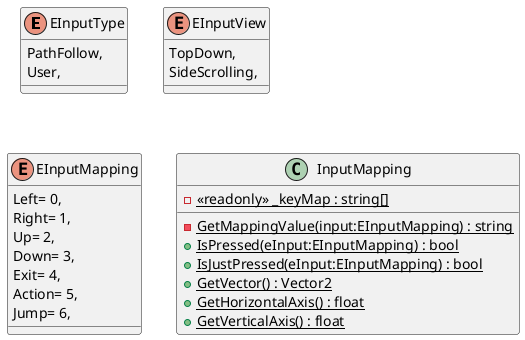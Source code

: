 @startuml
enum EInputType {
    PathFollow,
    User,
}
enum EInputView {
    TopDown,
    SideScrolling,
}
enum EInputMapping {
    Left= 0,
    Right= 1,
    Up= 2,
    Down= 3,
    Exit= 4,
    Action= 5,
    Jump= 6,
}
class InputMapping {
    - {static} <<readonly>> _keyMap : string[]
    - {static} GetMappingValue(input:EInputMapping) : string
    + {static} IsPressed(eInput:EInputMapping) : bool
    + {static} IsJustPressed(eInput:EInputMapping) : bool
    + {static} GetVector() : Vector2
    + {static} GetHorizontalAxis() : float
    + {static} GetVerticalAxis() : float
}
@enduml
